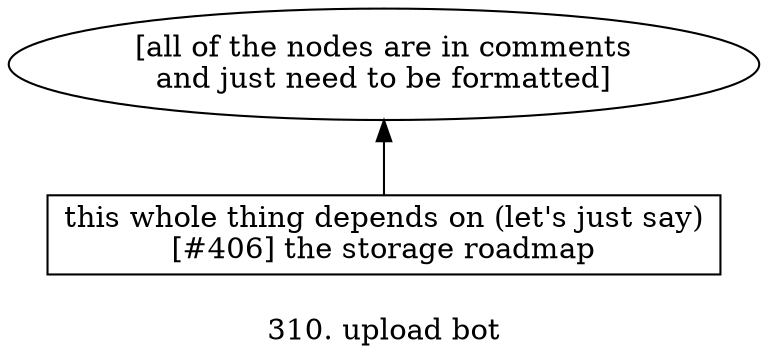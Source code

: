 digraph g {

rankdir=BT

/* below nodes born  2018-03-24 22:15:31 -0400 */

/*
sub-project: upload files to s3
  integrate everything
  some kind of coverage of these five cases integrated
  cover: backend s3 put (when succeed)
  cover: backend s3 put (when fail)
  do the yes/no dialog (when yes (mock response))
  do the yes/no dialog (when not understood)
  do the yes/no dialog (when no)
  detect any time anyone uploads a file (in any channel)
  detect any time anyone uploads a file (in one channel)
*/

/* below nodes born  2018-04-04 06:32:04 -0400 */

/*
  commit: do fake work ASYNCHRONOUSLY
  (the below might could knock out the above buttons-related branch)
  commit: now, instead of sending a message, present buttons ASYNCHRONOUSLY (or not)
  commit: now, instead of sending a message, present buttons SYNCHRONOUSLY
  commit: get the bot to send a message to slack in response to the minmal event ASYNCHRONOUSLY
  commit: get the bot to send a message to slack in response to the minmal event SYNCHRONOUSLY
  visual: get the bot to send a message to slack in a REPL
  commit: visual demo with tasks in own file
  grind-down: visual demo with templates broken up
*/

n92[
label="[all of the nodes are in comments\nand just need to be formatted]"
]

n95->n92
n95[
label="this whole thing depends on (let's just say)
[#406] the storage roadmap"
shape=rect
]


label="\n310. upload bot"
}
/*
#abstracted.
*/
